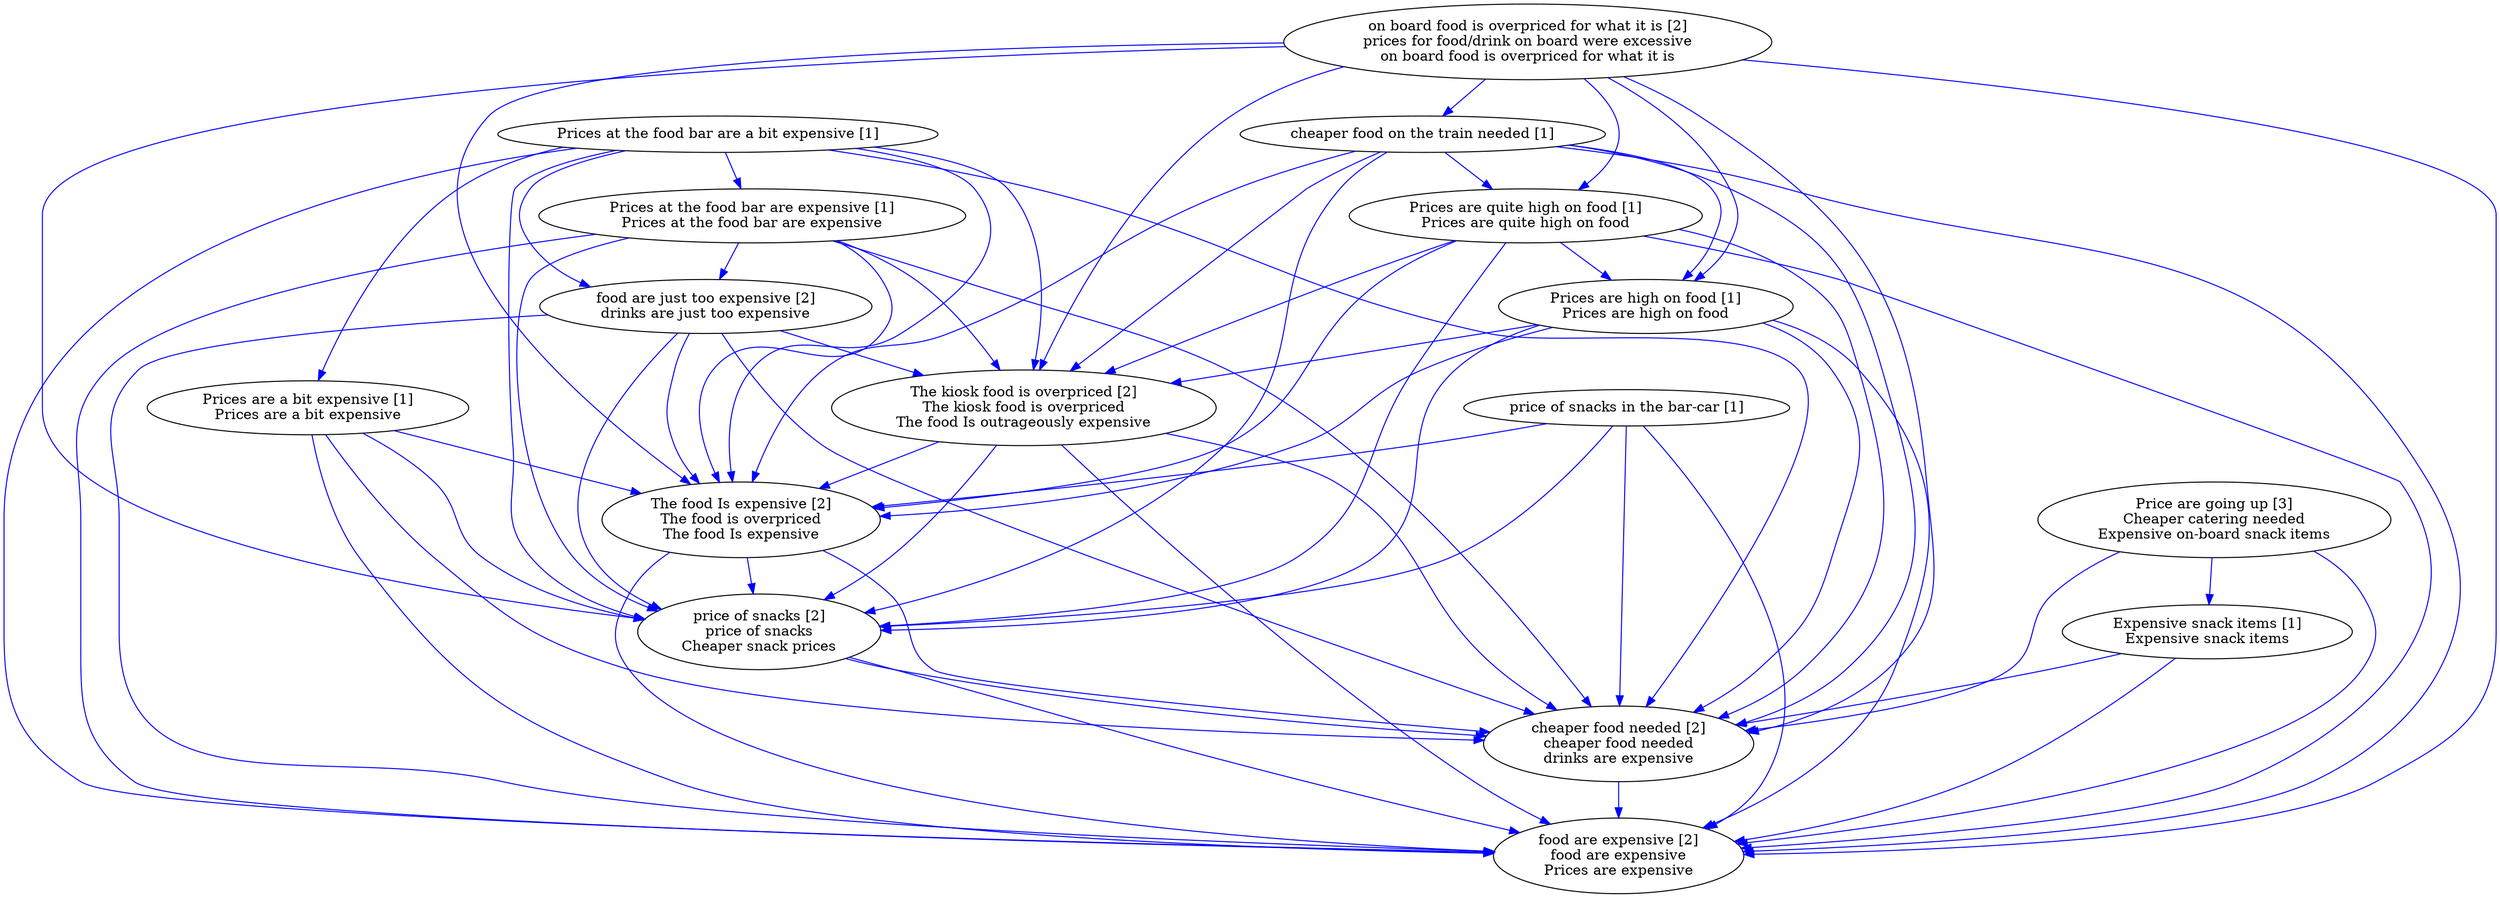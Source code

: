 digraph collapsedGraph {
"food are expensive [2]\nfood are expensive\nPrices are expensive""The food Is expensive [2]\nThe food is overpriced\nThe food Is expensive""price of snacks [2]\nprice of snacks\nCheaper snack prices""cheaper food needed [2]\ncheaper food needed\ndrinks are expensive""The kiosk food is overpriced [2]\nThe kiosk food is overpriced\nThe food Is outrageously expensive""food are just too expensive [2]\ndrinks are just too expensive""on board food is overpriced for what it is [2]\nprices for food/drink on board were excessive\non board food is overpriced for what it is""Price are going up [3]\nCheaper catering needed\nExpensive on-board snack items""Expensive snack items [1]\nExpensive snack items""Prices are quite high on food [1]\nPrices are quite high on food""Prices are high on food [1]\nPrices are high on food""Prices at the food bar are a bit expensive [1]""Prices at the food bar are expensive [1]\nPrices at the food bar are expensive""Prices are a bit expensive [1]\nPrices are a bit expensive""cheaper food on the train needed [1]""price of snacks in the bar-car [1]""The kiosk food is overpriced [2]\nThe kiosk food is overpriced\nThe food Is outrageously expensive" -> "The food Is expensive [2]\nThe food is overpriced\nThe food Is expensive" [color=blue]
"The kiosk food is overpriced [2]\nThe kiosk food is overpriced\nThe food Is outrageously expensive" -> "cheaper food needed [2]\ncheaper food needed\ndrinks are expensive" [color=blue]
"on board food is overpriced for what it is [2]\nprices for food/drink on board were excessive\non board food is overpriced for what it is" -> "The kiosk food is overpriced [2]\nThe kiosk food is overpriced\nThe food Is outrageously expensive" [color=blue]
"price of snacks [2]\nprice of snacks\nCheaper snack prices" -> "food are expensive [2]\nfood are expensive\nPrices are expensive" [color=blue]
"Prices are quite high on food [1]\nPrices are quite high on food" -> "The kiosk food is overpriced [2]\nThe kiosk food is overpriced\nThe food Is outrageously expensive" [color=blue]
"Prices are quite high on food [1]\nPrices are quite high on food" -> "food are expensive [2]\nfood are expensive\nPrices are expensive" [color=blue]
"The kiosk food is overpriced [2]\nThe kiosk food is overpriced\nThe food Is outrageously expensive" -> "food are expensive [2]\nfood are expensive\nPrices are expensive" [color=blue]
"Prices are quite high on food [1]\nPrices are quite high on food" -> "cheaper food needed [2]\ncheaper food needed\ndrinks are expensive" [color=blue]
"cheaper food on the train needed [1]" -> "The food Is expensive [2]\nThe food is overpriced\nThe food Is expensive" [color=blue]
"Prices are quite high on food [1]\nPrices are quite high on food" -> "The food Is expensive [2]\nThe food is overpriced\nThe food Is expensive" [color=blue]
"Prices are quite high on food [1]\nPrices are quite high on food" -> "price of snacks [2]\nprice of snacks\nCheaper snack prices" [color=blue]
"cheaper food on the train needed [1]" -> "price of snacks [2]\nprice of snacks\nCheaper snack prices" [color=blue]
"price of snacks [2]\nprice of snacks\nCheaper snack prices" -> "cheaper food needed [2]\ncheaper food needed\ndrinks are expensive" [color=blue]
"cheaper food on the train needed [1]" -> "The kiosk food is overpriced [2]\nThe kiosk food is overpriced\nThe food Is outrageously expensive" [color=blue]
"Prices are a bit expensive [1]\nPrices are a bit expensive" -> "food are expensive [2]\nfood are expensive\nPrices are expensive" [color=blue]
"The kiosk food is overpriced [2]\nThe kiosk food is overpriced\nThe food Is outrageously expensive" -> "price of snacks [2]\nprice of snacks\nCheaper snack prices" [color=blue]
"Price are going up [3]\nCheaper catering needed\nExpensive on-board snack items" -> "Expensive snack items [1]\nExpensive snack items" [color=blue]
"The food Is expensive [2]\nThe food is overpriced\nThe food Is expensive" -> "food are expensive [2]\nfood are expensive\nPrices are expensive" [color=blue]
"on board food is overpriced for what it is [2]\nprices for food/drink on board were excessive\non board food is overpriced for what it is" -> "Prices are quite high on food [1]\nPrices are quite high on food" [color=blue]
"on board food is overpriced for what it is [2]\nprices for food/drink on board were excessive\non board food is overpriced for what it is" -> "The food Is expensive [2]\nThe food is overpriced\nThe food Is expensive" [color=blue]
"Prices are a bit expensive [1]\nPrices are a bit expensive" -> "The food Is expensive [2]\nThe food is overpriced\nThe food Is expensive" [color=blue]
"Prices are a bit expensive [1]\nPrices are a bit expensive" -> "price of snacks [2]\nprice of snacks\nCheaper snack prices" [color=blue]
"The food Is expensive [2]\nThe food is overpriced\nThe food Is expensive" -> "cheaper food needed [2]\ncheaper food needed\ndrinks are expensive" [color=blue]
"on board food is overpriced for what it is [2]\nprices for food/drink on board were excessive\non board food is overpriced for what it is" -> "cheaper food needed [2]\ncheaper food needed\ndrinks are expensive" [color=blue]
"price of snacks in the bar-car [1]" -> "cheaper food needed [2]\ncheaper food needed\ndrinks are expensive" [color=blue]
"Prices at the food bar are expensive [1]\nPrices at the food bar are expensive" -> "price of snacks [2]\nprice of snacks\nCheaper snack prices" [color=blue]
"Prices at the food bar are expensive [1]\nPrices at the food bar are expensive" -> "cheaper food needed [2]\ncheaper food needed\ndrinks are expensive" [color=blue]
"Price are going up [3]\nCheaper catering needed\nExpensive on-board snack items" -> "cheaper food needed [2]\ncheaper food needed\ndrinks are expensive" [color=blue]
"Prices at the food bar are expensive [1]\nPrices at the food bar are expensive" -> "The kiosk food is overpriced [2]\nThe kiosk food is overpriced\nThe food Is outrageously expensive" [color=blue]
"price of snacks in the bar-car [1]" -> "The food Is expensive [2]\nThe food is overpriced\nThe food Is expensive" [color=blue]
"price of snacks in the bar-car [1]" -> "price of snacks [2]\nprice of snacks\nCheaper snack prices" [color=blue]
"Price are going up [3]\nCheaper catering needed\nExpensive on-board snack items" -> "food are expensive [2]\nfood are expensive\nPrices are expensive" [color=blue]
"food are just too expensive [2]\ndrinks are just too expensive" -> "price of snacks [2]\nprice of snacks\nCheaper snack prices" [color=blue]
"Prices at the food bar are expensive [1]\nPrices at the food bar are expensive" -> "The food Is expensive [2]\nThe food is overpriced\nThe food Is expensive" [color=blue]
"Prices at the food bar are expensive [1]\nPrices at the food bar are expensive" -> "food are just too expensive [2]\ndrinks are just too expensive" [color=blue]
"Prices at the food bar are expensive [1]\nPrices at the food bar are expensive" -> "food are expensive [2]\nfood are expensive\nPrices are expensive" [color=blue]
"Prices at the food bar are a bit expensive [1]" -> "price of snacks [2]\nprice of snacks\nCheaper snack prices" [color=blue]
"food are just too expensive [2]\ndrinks are just too expensive" -> "The food Is expensive [2]\nThe food is overpriced\nThe food Is expensive" [color=blue]
"Prices at the food bar are a bit expensive [1]" -> "food are expensive [2]\nfood are expensive\nPrices are expensive" [color=blue]
"Prices at the food bar are a bit expensive [1]" -> "The food Is expensive [2]\nThe food is overpriced\nThe food Is expensive" [color=blue]
"Prices at the food bar are a bit expensive [1]" -> "food are just too expensive [2]\ndrinks are just too expensive" [color=blue]
"on board food is overpriced for what it is [2]\nprices for food/drink on board were excessive\non board food is overpriced for what it is" -> "Prices are high on food [1]\nPrices are high on food" [color=blue]
"on board food is overpriced for what it is [2]\nprices for food/drink on board were excessive\non board food is overpriced for what it is" -> "cheaper food on the train needed [1]" [color=blue]
"The food Is expensive [2]\nThe food is overpriced\nThe food Is expensive" -> "price of snacks [2]\nprice of snacks\nCheaper snack prices" [color=blue]
"cheaper food on the train needed [1]" -> "cheaper food needed [2]\ncheaper food needed\ndrinks are expensive" [color=blue]
"food are just too expensive [2]\ndrinks are just too expensive" -> "food are expensive [2]\nfood are expensive\nPrices are expensive" [color=blue]
"food are just too expensive [2]\ndrinks are just too expensive" -> "The kiosk food is overpriced [2]\nThe kiosk food is overpriced\nThe food Is outrageously expensive" [color=blue]
"cheaper food on the train needed [1]" -> "food are expensive [2]\nfood are expensive\nPrices are expensive" [color=blue]
"cheaper food needed [2]\ncheaper food needed\ndrinks are expensive" -> "food are expensive [2]\nfood are expensive\nPrices are expensive" [color=blue]
"food are just too expensive [2]\ndrinks are just too expensive" -> "cheaper food needed [2]\ncheaper food needed\ndrinks are expensive" [color=blue]
"cheaper food on the train needed [1]" -> "Prices are quite high on food [1]\nPrices are quite high on food" [color=blue]
"cheaper food on the train needed [1]" -> "Prices are high on food [1]\nPrices are high on food" [color=blue]
"Prices are a bit expensive [1]\nPrices are a bit expensive" -> "cheaper food needed [2]\ncheaper food needed\ndrinks are expensive" [color=blue]
"Prices at the food bar are a bit expensive [1]" -> "cheaper food needed [2]\ncheaper food needed\ndrinks are expensive" [color=blue]
"Prices are high on food [1]\nPrices are high on food" -> "The food Is expensive [2]\nThe food is overpriced\nThe food Is expensive" [color=blue]
"Prices are high on food [1]\nPrices are high on food" -> "The kiosk food is overpriced [2]\nThe kiosk food is overpriced\nThe food Is outrageously expensive" [color=blue]
"Prices are high on food [1]\nPrices are high on food" -> "food are expensive [2]\nfood are expensive\nPrices are expensive" [color=blue]
"on board food is overpriced for what it is [2]\nprices for food/drink on board were excessive\non board food is overpriced for what it is" -> "food are expensive [2]\nfood are expensive\nPrices are expensive" [color=blue]
"Prices are high on food [1]\nPrices are high on food" -> "cheaper food needed [2]\ncheaper food needed\ndrinks are expensive" [color=blue]
"on board food is overpriced for what it is [2]\nprices for food/drink on board were excessive\non board food is overpriced for what it is" -> "price of snacks [2]\nprice of snacks\nCheaper snack prices" [color=blue]
"Prices at the food bar are a bit expensive [1]" -> "The kiosk food is overpriced [2]\nThe kiosk food is overpriced\nThe food Is outrageously expensive" [color=blue]
"Prices are high on food [1]\nPrices are high on food" -> "price of snacks [2]\nprice of snacks\nCheaper snack prices" [color=blue]
"Expensive snack items [1]\nExpensive snack items" -> "cheaper food needed [2]\ncheaper food needed\ndrinks are expensive" [color=blue]
"Expensive snack items [1]\nExpensive snack items" -> "food are expensive [2]\nfood are expensive\nPrices are expensive" [color=blue]
"price of snacks in the bar-car [1]" -> "food are expensive [2]\nfood are expensive\nPrices are expensive" [color=blue]
"Prices are quite high on food [1]\nPrices are quite high on food" -> "Prices are high on food [1]\nPrices are high on food" [color=blue]
"Prices at the food bar are a bit expensive [1]" -> "Prices at the food bar are expensive [1]\nPrices at the food bar are expensive" [color=blue]
"Prices at the food bar are a bit expensive [1]" -> "Prices are a bit expensive [1]\nPrices are a bit expensive" [color=blue]
}